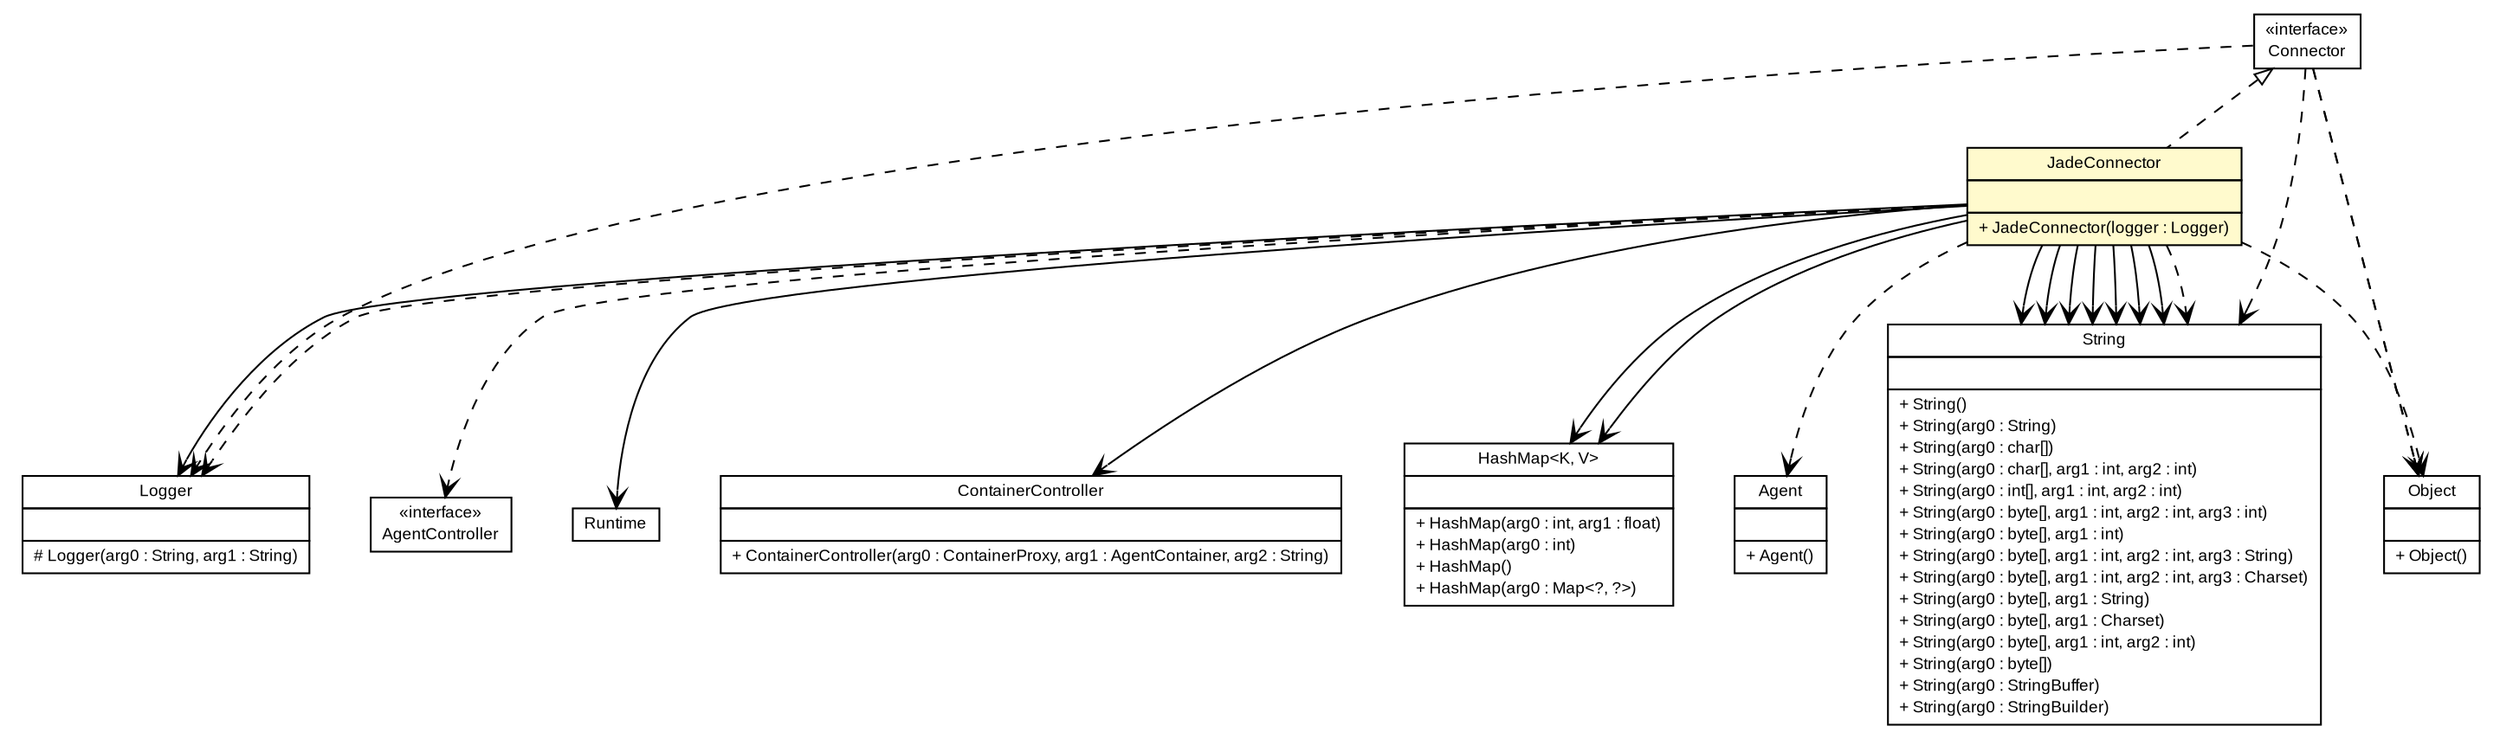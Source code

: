 #!/usr/local/bin/dot
#
# Class diagram 
# Generated by UMLGraph version 5.1 (http://www.umlgraph.org/)
#

digraph G {
	edge [fontname="arial",fontsize=10,labelfontname="arial",labelfontsize=10];
	node [fontname="arial",fontsize=10,shape=plaintext];
	nodesep=0.25;
	ranksep=0.5;
	// es.upm.dit.gsi.beast.platform.Connector
	c1805 [label=<<table title="es.upm.dit.gsi.beast.platform.Connector" border="0" cellborder="1" cellspacing="0" cellpadding="2" port="p" href="../Connector.html">
		<tr><td><table border="0" cellspacing="0" cellpadding="1">
<tr><td align="center" balign="center"> &#171;interface&#187; </td></tr>
<tr><td align="center" balign="center"> Connector </td></tr>
		</table></td></tr>
		</table>>, fontname="arial", fontcolor="black", fontsize=9.0];
	// es.upm.dit.gsi.beast.platform.jade.JadeConnector
	c1809 [label=<<table title="es.upm.dit.gsi.beast.platform.jade.JadeConnector" border="0" cellborder="1" cellspacing="0" cellpadding="2" port="p" bgcolor="lemonChiffon" href="./JadeConnector.html">
		<tr><td><table border="0" cellspacing="0" cellpadding="1">
<tr><td align="center" balign="center"> JadeConnector </td></tr>
		</table></td></tr>
		<tr><td><table border="0" cellspacing="0" cellpadding="1">
<tr><td align="left" balign="left">  </td></tr>
		</table></td></tr>
		<tr><td><table border="0" cellspacing="0" cellpadding="1">
<tr><td align="left" balign="left"> + JadeConnector(logger : Logger) </td></tr>
		</table></td></tr>
		</table>>, fontname="arial", fontcolor="black", fontsize=9.0];
	//es.upm.dit.gsi.beast.platform.jade.JadeConnector implements es.upm.dit.gsi.beast.platform.Connector
	c1805:p -> c1809:p [dir=back,arrowtail=empty,style=dashed];
	// es.upm.dit.gsi.beast.platform.jade.JadeConnector NAVASSOC java.util.logging.Logger
	c1809:p -> c1825:p [taillabel="", label="", headlabel="", fontname="arial", fontcolor="black", fontsize=10.0, color="black", arrowhead=open];
	// es.upm.dit.gsi.beast.platform.jade.JadeConnector NAVASSOC jade.core.Runtime
	c1809:p -> c1826:p [taillabel="", label="", headlabel="", fontname="arial", fontcolor="black", fontsize=10.0, color="black", arrowhead=open];
	// es.upm.dit.gsi.beast.platform.jade.JadeConnector NAVASSOC jade.wrapper.ContainerController
	c1809:p -> c1827:p [taillabel="", label="", headlabel="", fontname="arial", fontcolor="black", fontsize=10.0, color="black", arrowhead=open];
	// es.upm.dit.gsi.beast.platform.jade.JadeConnector NAVASSOC java.util.HashMap<K, V>
	c1809:p -> c1828:p [taillabel="", label="", headlabel="", fontname="arial", fontcolor="black", fontsize=10.0, color="black", arrowhead=open];
	// es.upm.dit.gsi.beast.platform.jade.JadeConnector NAVASSOC java.util.HashMap<K, V>
	c1809:p -> c1828:p [taillabel="", label="", headlabel="", fontname="arial", fontcolor="black", fontsize=10.0, color="black", arrowhead=open];
	// es.upm.dit.gsi.beast.platform.jade.JadeConnector NAVASSOC java.lang.String
	c1809:p -> c1829:p [taillabel="", label="", headlabel="", fontname="arial", fontcolor="black", fontsize=10.0, color="black", arrowhead=open];
	// es.upm.dit.gsi.beast.platform.jade.JadeConnector NAVASSOC java.lang.String
	c1809:p -> c1829:p [taillabel="", label="", headlabel="", fontname="arial", fontcolor="black", fontsize=10.0, color="black", arrowhead=open];
	// es.upm.dit.gsi.beast.platform.jade.JadeConnector NAVASSOC java.lang.String
	c1809:p -> c1829:p [taillabel="", label="", headlabel="", fontname="arial", fontcolor="black", fontsize=10.0, color="black", arrowhead=open];
	// es.upm.dit.gsi.beast.platform.jade.JadeConnector NAVASSOC java.lang.String
	c1809:p -> c1829:p [taillabel="", label="", headlabel="", fontname="arial", fontcolor="black", fontsize=10.0, color="black", arrowhead=open];
	// es.upm.dit.gsi.beast.platform.jade.JadeConnector NAVASSOC java.lang.String
	c1809:p -> c1829:p [taillabel="", label="", headlabel="", fontname="arial", fontcolor="black", fontsize=10.0, color="black", arrowhead=open];
	// es.upm.dit.gsi.beast.platform.jade.JadeConnector NAVASSOC java.lang.String
	c1809:p -> c1829:p [taillabel="", label="", headlabel="", fontname="arial", fontcolor="black", fontsize=10.0, color="black", arrowhead=open];
	// es.upm.dit.gsi.beast.platform.jade.JadeConnector NAVASSOC java.lang.String
	c1809:p -> c1829:p [taillabel="", label="", headlabel="", fontname="arial", fontcolor="black", fontsize=10.0, color="black", arrowhead=open];
	// es.upm.dit.gsi.beast.platform.Connector DEPEND java.lang.Object
	c1805:p -> c1830:p [taillabel="", label="", headlabel="", fontname="arial", fontcolor="black", fontsize=10.0, color="black", arrowhead=open, style=dashed];
	// es.upm.dit.gsi.beast.platform.Connector DEPEND java.lang.String
	c1805:p -> c1829:p [taillabel="", label="", headlabel="", fontname="arial", fontcolor="black", fontsize=10.0, color="black", arrowhead=open, style=dashed];
	// es.upm.dit.gsi.beast.platform.Connector DEPEND java.util.logging.Logger
	c1805:p -> c1825:p [taillabel="", label="", headlabel="", fontname="arial", fontcolor="black", fontsize=10.0, color="black", arrowhead=open, style=dashed];
	// es.upm.dit.gsi.beast.platform.Connector DEPEND java.lang.Object
	c1805:p -> c1830:p [taillabel="", label="", headlabel="", fontname="arial", fontcolor="black", fontsize=10.0, color="black", arrowhead=open, style=dashed];
	// es.upm.dit.gsi.beast.platform.jade.JadeConnector DEPEND java.lang.String
	c1809:p -> c1829:p [taillabel="", label="", headlabel="", fontname="arial", fontcolor="black", fontsize=10.0, color="black", arrowhead=open, style=dashed];
	// es.upm.dit.gsi.beast.platform.jade.JadeConnector DEPEND jade.core.Agent
	c1809:p -> c1831:p [taillabel="", label="", headlabel="", fontname="arial", fontcolor="black", fontsize=10.0, color="black", arrowhead=open, style=dashed];
	// es.upm.dit.gsi.beast.platform.jade.JadeConnector DEPEND java.lang.Object
	c1809:p -> c1830:p [taillabel="", label="", headlabel="", fontname="arial", fontcolor="black", fontsize=10.0, color="black", arrowhead=open, style=dashed];
	// es.upm.dit.gsi.beast.platform.jade.JadeConnector DEPEND java.util.logging.Logger
	c1809:p -> c1825:p [taillabel="", label="", headlabel="", fontname="arial", fontcolor="black", fontsize=10.0, color="black", arrowhead=open, style=dashed];
	// es.upm.dit.gsi.beast.platform.jade.JadeConnector DEPEND jade.wrapper.AgentController
	c1809:p -> c1832:p [taillabel="", label="", headlabel="", fontname="arial", fontcolor="black", fontsize=10.0, color="black", arrowhead=open, style=dashed];
	// jade.core.Runtime
	c1826 [label=<<table title="jade.core.Runtime" border="0" cellborder="1" cellspacing="0" cellpadding="2" port="p" href="http://java.sun.com/j2se/1.4.2/docs/api/jade/core/Runtime.html">
		<tr><td><table border="0" cellspacing="0" cellpadding="1">
<tr><td align="center" balign="center"> Runtime </td></tr>
		</table></td></tr>
		</table>>, fontname="arial", fontcolor="black", fontsize=9.0];
	// java.util.HashMap<K, V>
	c1828 [label=<<table title="java.util.HashMap" border="0" cellborder="1" cellspacing="0" cellpadding="2" port="p" href="http://java.sun.com/j2se/1.4.2/docs/api/java/util/HashMap.html">
		<tr><td><table border="0" cellspacing="0" cellpadding="1">
<tr><td align="center" balign="center"> HashMap&lt;K, V&gt; </td></tr>
		</table></td></tr>
		<tr><td><table border="0" cellspacing="0" cellpadding="1">
<tr><td align="left" balign="left">  </td></tr>
		</table></td></tr>
		<tr><td><table border="0" cellspacing="0" cellpadding="1">
<tr><td align="left" balign="left"> + HashMap(arg0 : int, arg1 : float) </td></tr>
<tr><td align="left" balign="left"> + HashMap(arg0 : int) </td></tr>
<tr><td align="left" balign="left"> + HashMap() </td></tr>
<tr><td align="left" balign="left"> + HashMap(arg0 : Map&lt;?, ?&gt;) </td></tr>
		</table></td></tr>
		</table>>, fontname="arial", fontcolor="black", fontsize=9.0];
	// jade.core.Agent
	c1831 [label=<<table title="jade.core.Agent" border="0" cellborder="1" cellspacing="0" cellpadding="2" port="p" href="http://java.sun.com/j2se/1.4.2/docs/api/jade/core/Agent.html">
		<tr><td><table border="0" cellspacing="0" cellpadding="1">
<tr><td align="center" balign="center"> Agent </td></tr>
		</table></td></tr>
		<tr><td><table border="0" cellspacing="0" cellpadding="1">
<tr><td align="left" balign="left">  </td></tr>
		</table></td></tr>
		<tr><td><table border="0" cellspacing="0" cellpadding="1">
<tr><td align="left" balign="left"> + Agent() </td></tr>
		</table></td></tr>
		</table>>, fontname="arial", fontcolor="black", fontsize=9.0];
	// jade.wrapper.ContainerController
	c1827 [label=<<table title="jade.wrapper.ContainerController" border="0" cellborder="1" cellspacing="0" cellpadding="2" port="p" href="http://java.sun.com/j2se/1.4.2/docs/api/jade/wrapper/ContainerController.html">
		<tr><td><table border="0" cellspacing="0" cellpadding="1">
<tr><td align="center" balign="center"> ContainerController </td></tr>
		</table></td></tr>
		<tr><td><table border="0" cellspacing="0" cellpadding="1">
<tr><td align="left" balign="left">  </td></tr>
		</table></td></tr>
		<tr><td><table border="0" cellspacing="0" cellpadding="1">
<tr><td align="left" balign="left"> + ContainerController(arg0 : ContainerProxy, arg1 : AgentContainer, arg2 : String) </td></tr>
		</table></td></tr>
		</table>>, fontname="arial", fontcolor="black", fontsize=9.0];
	// java.lang.Object
	c1830 [label=<<table title="java.lang.Object" border="0" cellborder="1" cellspacing="0" cellpadding="2" port="p" href="http://java.sun.com/j2se/1.4.2/docs/api/java/lang/Object.html">
		<tr><td><table border="0" cellspacing="0" cellpadding="1">
<tr><td align="center" balign="center"> Object </td></tr>
		</table></td></tr>
		<tr><td><table border="0" cellspacing="0" cellpadding="1">
<tr><td align="left" balign="left">  </td></tr>
		</table></td></tr>
		<tr><td><table border="0" cellspacing="0" cellpadding="1">
<tr><td align="left" balign="left"> + Object() </td></tr>
		</table></td></tr>
		</table>>, fontname="arial", fontcolor="black", fontsize=9.0];
	// jade.wrapper.AgentController
	c1832 [label=<<table title="jade.wrapper.AgentController" border="0" cellborder="1" cellspacing="0" cellpadding="2" port="p" href="http://java.sun.com/j2se/1.4.2/docs/api/jade/wrapper/AgentController.html">
		<tr><td><table border="0" cellspacing="0" cellpadding="1">
<tr><td align="center" balign="center"> &#171;interface&#187; </td></tr>
<tr><td align="center" balign="center"> AgentController </td></tr>
		</table></td></tr>
		</table>>, fontname="arial", fontcolor="black", fontsize=9.0];
	// java.lang.String
	c1829 [label=<<table title="java.lang.String" border="0" cellborder="1" cellspacing="0" cellpadding="2" port="p" href="http://java.sun.com/j2se/1.4.2/docs/api/java/lang/String.html">
		<tr><td><table border="0" cellspacing="0" cellpadding="1">
<tr><td align="center" balign="center"> String </td></tr>
		</table></td></tr>
		<tr><td><table border="0" cellspacing="0" cellpadding="1">
<tr><td align="left" balign="left">  </td></tr>
		</table></td></tr>
		<tr><td><table border="0" cellspacing="0" cellpadding="1">
<tr><td align="left" balign="left"> + String() </td></tr>
<tr><td align="left" balign="left"> + String(arg0 : String) </td></tr>
<tr><td align="left" balign="left"> + String(arg0 : char[]) </td></tr>
<tr><td align="left" balign="left"> + String(arg0 : char[], arg1 : int, arg2 : int) </td></tr>
<tr><td align="left" balign="left"> + String(arg0 : int[], arg1 : int, arg2 : int) </td></tr>
<tr><td align="left" balign="left"> + String(arg0 : byte[], arg1 : int, arg2 : int, arg3 : int) </td></tr>
<tr><td align="left" balign="left"> + String(arg0 : byte[], arg1 : int) </td></tr>
<tr><td align="left" balign="left"> + String(arg0 : byte[], arg1 : int, arg2 : int, arg3 : String) </td></tr>
<tr><td align="left" balign="left"> + String(arg0 : byte[], arg1 : int, arg2 : int, arg3 : Charset) </td></tr>
<tr><td align="left" balign="left"> + String(arg0 : byte[], arg1 : String) </td></tr>
<tr><td align="left" balign="left"> + String(arg0 : byte[], arg1 : Charset) </td></tr>
<tr><td align="left" balign="left"> + String(arg0 : byte[], arg1 : int, arg2 : int) </td></tr>
<tr><td align="left" balign="left"> + String(arg0 : byte[]) </td></tr>
<tr><td align="left" balign="left"> + String(arg0 : StringBuffer) </td></tr>
<tr><td align="left" balign="left"> + String(arg0 : StringBuilder) </td></tr>
		</table></td></tr>
		</table>>, fontname="arial", fontcolor="black", fontsize=9.0];
	// java.util.logging.Logger
	c1825 [label=<<table title="java.util.logging.Logger" border="0" cellborder="1" cellspacing="0" cellpadding="2" port="p" href="http://java.sun.com/j2se/1.4.2/docs/api/java/util/logging/Logger.html">
		<tr><td><table border="0" cellspacing="0" cellpadding="1">
<tr><td align="center" balign="center"> Logger </td></tr>
		</table></td></tr>
		<tr><td><table border="0" cellspacing="0" cellpadding="1">
<tr><td align="left" balign="left">  </td></tr>
		</table></td></tr>
		<tr><td><table border="0" cellspacing="0" cellpadding="1">
<tr><td align="left" balign="left"> # Logger(arg0 : String, arg1 : String) </td></tr>
		</table></td></tr>
		</table>>, fontname="arial", fontcolor="black", fontsize=9.0];
}

